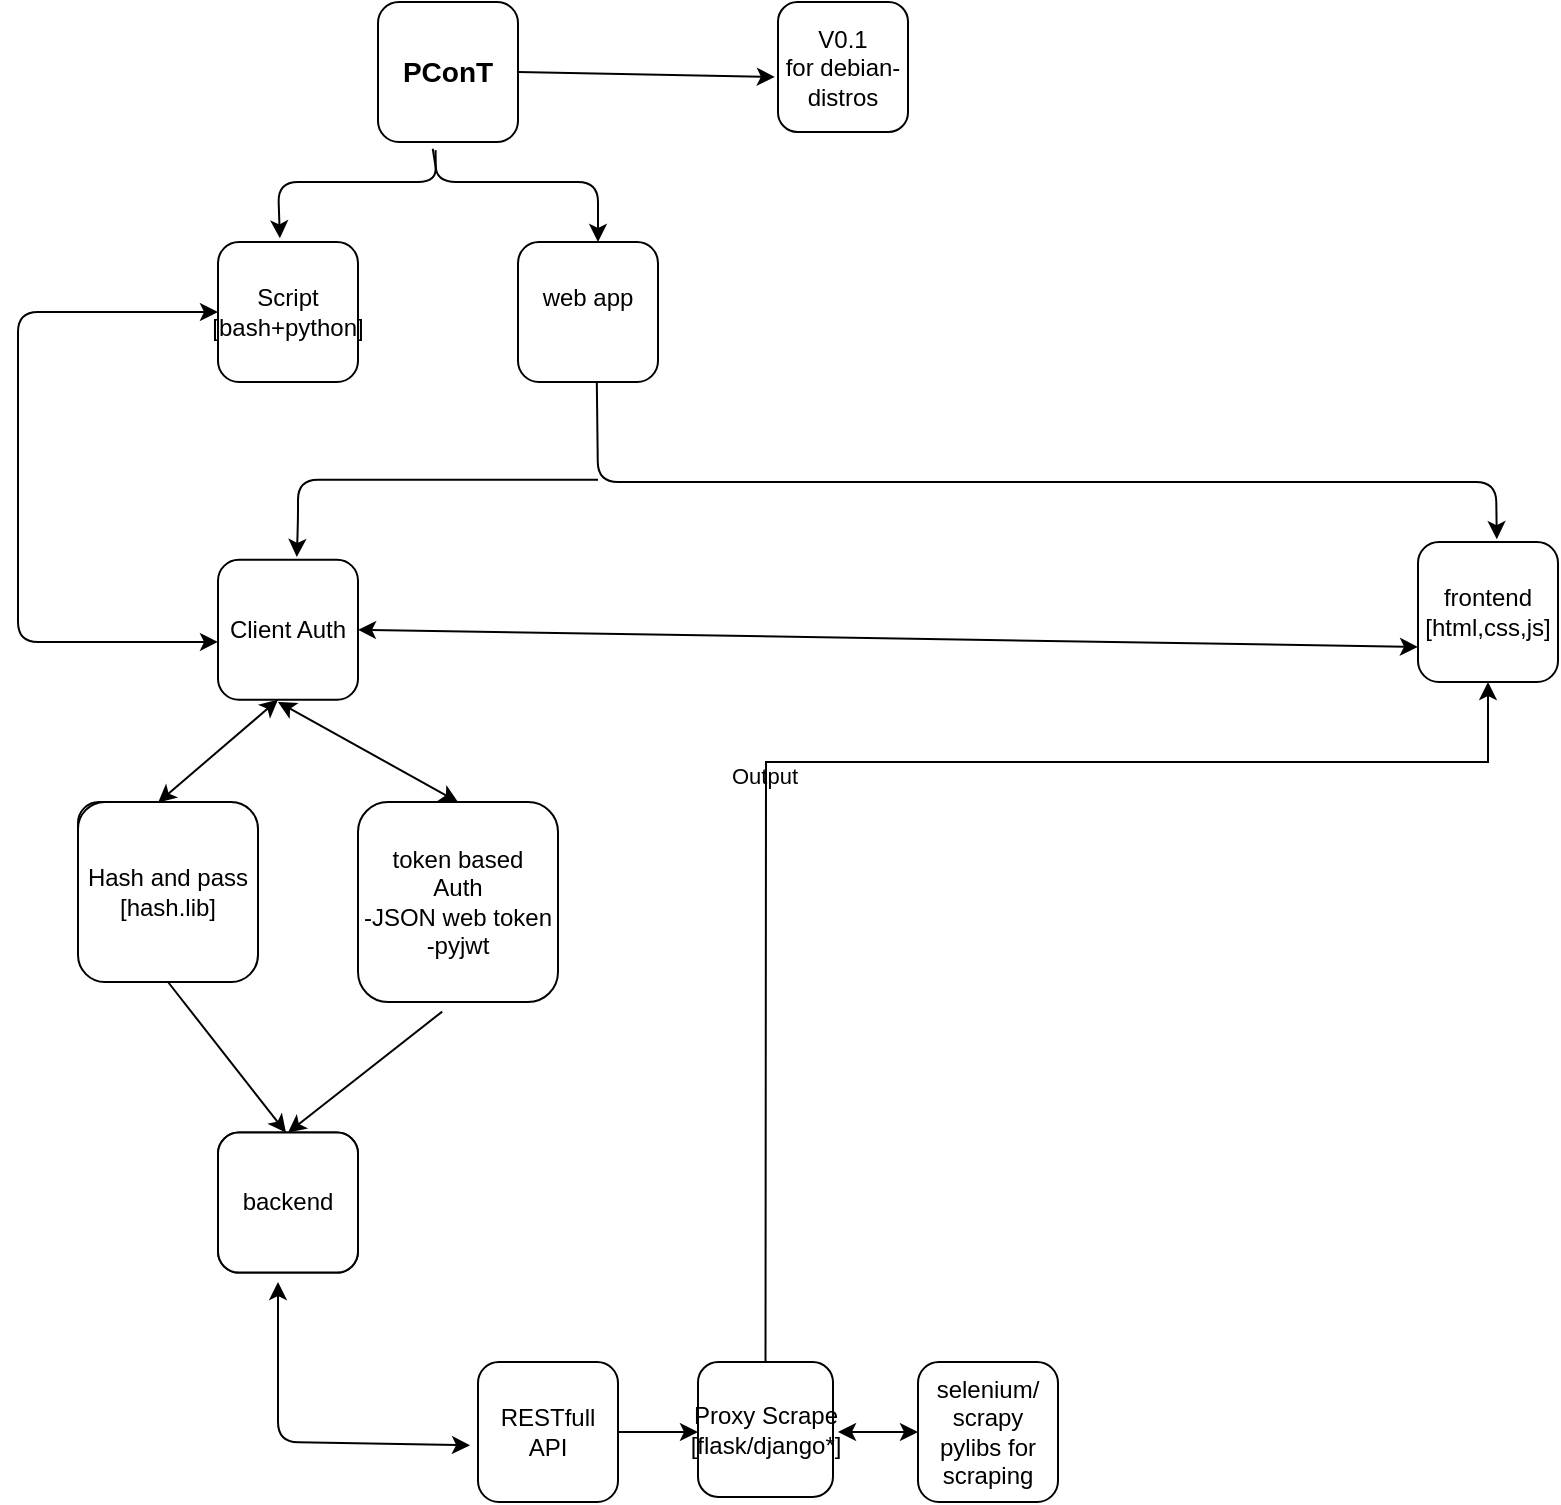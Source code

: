<mxfile version="24.3.1" type="github">
  <diagram name="Page-1" id="XZk4y257_CPvYdPWEkeV">
    <mxGraphModel dx="2600" dy="1008" grid="1" gridSize="10" guides="1" tooltips="1" connect="1" arrows="1" fold="1" page="1" pageScale="1" pageWidth="850" pageHeight="1100" math="0" shadow="0">
      <root>
        <mxCell id="0" />
        <mxCell id="1" parent="0" />
        <mxCell id="lrqvdLVCCD_kgyAXPWSx-1" value="&lt;font style=&quot;font-size: 14px;&quot;&gt;&lt;b&gt;PConT&lt;/b&gt;&lt;br&gt;&lt;/font&gt;" style="whiteSpace=wrap;html=1;aspect=fixed;rounded=1;labelBackgroundColor=none;" parent="1" vertex="1">
          <mxGeometry x="-200" y="220" width="70" height="70" as="geometry" />
        </mxCell>
        <mxCell id="lrqvdLVCCD_kgyAXPWSx-3" value="" style="endArrow=classic;html=1;rounded=1;entryX=0.442;entryY=-0.026;entryDx=0;entryDy=0;entryPerimeter=0;labelBackgroundColor=none;fontColor=default;exitX=0.391;exitY=1.048;exitDx=0;exitDy=0;exitPerimeter=0;" parent="1" target="lrqvdLVCCD_kgyAXPWSx-4" edge="1" source="lrqvdLVCCD_kgyAXPWSx-1">
          <mxGeometry width="50" height="50" relative="1" as="geometry">
            <mxPoint x="-170" y="310" as="sourcePoint" />
            <mxPoint x="-245.29" y="370" as="targetPoint" />
            <Array as="points">
              <mxPoint x="-170" y="310" />
              <mxPoint x="-210" y="310" />
              <mxPoint x="-250" y="310" />
            </Array>
          </mxGeometry>
        </mxCell>
        <mxCell id="lrqvdLVCCD_kgyAXPWSx-4" value="&lt;div&gt;Script&lt;/div&gt;&lt;div&gt;[bash+python]&lt;br&gt;&lt;/div&gt;" style="whiteSpace=wrap;html=1;aspect=fixed;rounded=1;labelBackgroundColor=none;" parent="1" vertex="1">
          <mxGeometry x="-280" y="340" width="70" height="70" as="geometry" />
        </mxCell>
        <mxCell id="lrqvdLVCCD_kgyAXPWSx-6" value="" style="endArrow=classic;html=1;rounded=1;exitX=0.411;exitY=1.058;exitDx=0;exitDy=0;exitPerimeter=0;labelBackgroundColor=none;fontColor=default;" parent="1" source="lrqvdLVCCD_kgyAXPWSx-1" edge="1">
          <mxGeometry width="50" height="50" relative="1" as="geometry">
            <mxPoint x="-245" y="300" as="sourcePoint" />
            <mxPoint x="-90" y="340" as="targetPoint" />
            <Array as="points">
              <mxPoint x="-171" y="310" />
              <mxPoint x="-90" y="310" />
            </Array>
          </mxGeometry>
        </mxCell>
        <mxCell id="lrqvdLVCCD_kgyAXPWSx-7" value="&lt;div&gt;web app&lt;/div&gt;&lt;div&gt;&lt;br&gt;&lt;/div&gt;" style="whiteSpace=wrap;html=1;aspect=fixed;rounded=1;labelBackgroundColor=none;" parent="1" vertex="1">
          <mxGeometry x="-130" y="340" width="70" height="70" as="geometry" />
        </mxCell>
        <mxCell id="lrqvdLVCCD_kgyAXPWSx-8" value="" style="endArrow=classic;html=1;rounded=1;entryX=0.563;entryY=-0.02;entryDx=0;entryDy=0;entryPerimeter=0;exitX=0.563;exitY=1;exitDx=0;exitDy=0;exitPerimeter=0;labelBackgroundColor=none;fontColor=default;" parent="1" source="lrqvdLVCCD_kgyAXPWSx-7" target="lrqvdLVCCD_kgyAXPWSx-9" edge="1">
          <mxGeometry width="50" height="50" relative="1" as="geometry">
            <mxPoint x="-91" y="420" as="sourcePoint" />
            <mxPoint x="-90" y="498.88" as="targetPoint" />
            <Array as="points">
              <mxPoint x="-90" y="460" />
              <mxPoint x="359" y="460" />
            </Array>
          </mxGeometry>
        </mxCell>
        <mxCell id="lrqvdLVCCD_kgyAXPWSx-9" value="&lt;div&gt;frontend&lt;/div&gt;&lt;div&gt;[html,css,js]&lt;br&gt;&lt;/div&gt;" style="whiteSpace=wrap;html=1;aspect=fixed;rounded=1;labelBackgroundColor=none;" parent="1" vertex="1">
          <mxGeometry x="320" y="490" width="70" height="70" as="geometry" />
        </mxCell>
        <mxCell id="lrqvdLVCCD_kgyAXPWSx-13" value="" style="endArrow=classic;html=1;rounded=1;entryX=0.563;entryY=-0.02;entryDx=0;entryDy=0;entryPerimeter=0;labelBackgroundColor=none;fontColor=default;" parent="1" target="lrqvdLVCCD_kgyAXPWSx-14" edge="1">
          <mxGeometry width="50" height="50" relative="1" as="geometry">
            <mxPoint x="-90" y="458.88" as="sourcePoint" />
            <mxPoint x="-240" y="498.88" as="targetPoint" />
            <Array as="points">
              <mxPoint x="-240" y="458.88" />
              <mxPoint x="-240" y="478.88" />
            </Array>
          </mxGeometry>
        </mxCell>
        <mxCell id="lrqvdLVCCD_kgyAXPWSx-14" value="&lt;div&gt;&lt;br&gt;&lt;/div&gt;&lt;div&gt;Client Auth&lt;br&gt;&lt;br&gt;&lt;/div&gt;" style="whiteSpace=wrap;html=1;aspect=fixed;rounded=1;labelBackgroundColor=none;" parent="1" vertex="1">
          <mxGeometry x="-280" y="498.88" width="70" height="70" as="geometry" />
        </mxCell>
        <mxCell id="lrqvdLVCCD_kgyAXPWSx-15" value="" style="endArrow=classic;startArrow=classic;html=1;rounded=1;entryX=1;entryY=0.5;entryDx=0;entryDy=0;exitX=0;exitY=0.75;exitDx=0;exitDy=0;labelBackgroundColor=none;fontColor=default;" parent="1" target="lrqvdLVCCD_kgyAXPWSx-14" edge="1" source="lrqvdLVCCD_kgyAXPWSx-9">
          <mxGeometry width="50" height="50" relative="1" as="geometry">
            <mxPoint x="-130" y="533.87" as="sourcePoint" />
            <mxPoint x="-390" y="528.88" as="targetPoint" />
          </mxGeometry>
        </mxCell>
        <mxCell id="lrqvdLVCCD_kgyAXPWSx-19" value="" style="endArrow=classic;startArrow=classic;html=1;rounded=1;entryX=0;entryY=0.5;entryDx=0;entryDy=0;exitX=0;exitY=0.587;exitDx=0;exitDy=0;exitPerimeter=0;labelBackgroundColor=none;fontColor=default;" parent="1" source="lrqvdLVCCD_kgyAXPWSx-14" target="lrqvdLVCCD_kgyAXPWSx-4" edge="1">
          <mxGeometry width="50" height="50" relative="1" as="geometry">
            <mxPoint x="-410" y="370" as="sourcePoint" />
            <mxPoint x="-70" y="460" as="targetPoint" />
            <Array as="points">
              <mxPoint x="-380" y="540" />
              <mxPoint x="-380" y="460" />
              <mxPoint x="-380" y="375" />
            </Array>
          </mxGeometry>
        </mxCell>
        <mxCell id="lrqvdLVCCD_kgyAXPWSx-21" value="" style="endArrow=classic;html=1;rounded=1;exitX=0.5;exitY=1;exitDx=0;exitDy=0;labelBackgroundColor=none;fontColor=default;" parent="1" source="l6isEbVxny_hH4SEJy2Z-2" edge="1">
          <mxGeometry width="50" height="50" relative="1" as="geometry">
            <mxPoint x="-245.7" y="700.0" as="sourcePoint" />
            <mxPoint x="-246" y="785.31" as="targetPoint" />
          </mxGeometry>
        </mxCell>
        <mxCell id="lrqvdLVCCD_kgyAXPWSx-22" value="backend" style="whiteSpace=wrap;html=1;aspect=fixed;rounded=1;labelBackgroundColor=none;" parent="1" vertex="1">
          <mxGeometry x="-280" y="785.31" width="70" height="70" as="geometry" />
        </mxCell>
        <mxCell id="l6isEbVxny_hH4SEJy2Z-1" value="backend" style="whiteSpace=wrap;html=1;aspect=fixed;rounded=1;labelBackgroundColor=none;" vertex="1" parent="1">
          <mxGeometry x="-350" y="620" width="70" height="70" as="geometry" />
        </mxCell>
        <mxCell id="l6isEbVxny_hH4SEJy2Z-2" value="&lt;div&gt;Hash and pass&lt;br&gt;[hash.lib]&lt;br&gt;&lt;/div&gt;" style="whiteSpace=wrap;html=1;aspect=fixed;rounded=1;labelBackgroundColor=none;" vertex="1" parent="1">
          <mxGeometry x="-350" y="620" width="90" height="90" as="geometry" />
        </mxCell>
        <mxCell id="l6isEbVxny_hH4SEJy2Z-3" value="backend" style="whiteSpace=wrap;html=1;aspect=fixed;rounded=1;labelBackgroundColor=none;" vertex="1" parent="1">
          <mxGeometry x="-280" y="785.31" width="70" height="70" as="geometry" />
        </mxCell>
        <mxCell id="l6isEbVxny_hH4SEJy2Z-4" value="&lt;div&gt;token based &lt;br&gt;&lt;/div&gt;&lt;div&gt;Auth&lt;br&gt;-JSON web token&lt;/div&gt;&lt;div&gt;-pyjwt&lt;br&gt;&lt;/div&gt;" style="whiteSpace=wrap;html=1;aspect=fixed;rounded=1;labelBackgroundColor=none;" vertex="1" parent="1">
          <mxGeometry x="-210" y="620" width="100" height="100" as="geometry" />
        </mxCell>
        <mxCell id="l6isEbVxny_hH4SEJy2Z-6" value="" style="endArrow=classic;html=1;rounded=1;exitX=0.421;exitY=1.048;exitDx=0;exitDy=0;exitPerimeter=0;entryX=0.5;entryY=0;entryDx=0;entryDy=0;labelBackgroundColor=none;fontColor=default;" edge="1" parent="1" source="l6isEbVxny_hH4SEJy2Z-4" target="l6isEbVxny_hH4SEJy2Z-3">
          <mxGeometry width="50" height="50" relative="1" as="geometry">
            <mxPoint x="-180" y="700" as="sourcePoint" />
            <mxPoint x="-250" y="780" as="targetPoint" />
          </mxGeometry>
        </mxCell>
        <mxCell id="l6isEbVxny_hH4SEJy2Z-8" value="" style="endArrow=classic;startArrow=classic;html=1;rounded=1;exitX=0.5;exitY=0;exitDx=0;exitDy=0;labelBackgroundColor=none;fontColor=default;" edge="1" parent="1" source="l6isEbVxny_hH4SEJy2Z-4">
          <mxGeometry width="50" height="50" relative="1" as="geometry">
            <mxPoint x="-120" y="740" as="sourcePoint" />
            <mxPoint x="-250" y="570" as="targetPoint" />
          </mxGeometry>
        </mxCell>
        <mxCell id="l6isEbVxny_hH4SEJy2Z-9" value="" style="endArrow=classic;startArrow=classic;html=1;rounded=1;exitX=0.445;exitY=0.003;exitDx=0;exitDy=0;exitPerimeter=0;labelBackgroundColor=none;fontColor=default;" edge="1" parent="1" source="l6isEbVxny_hH4SEJy2Z-2">
          <mxGeometry width="50" height="50" relative="1" as="geometry">
            <mxPoint x="-300" y="618.88" as="sourcePoint" />
            <mxPoint x="-250" y="568.88" as="targetPoint" />
          </mxGeometry>
        </mxCell>
        <mxCell id="l6isEbVxny_hH4SEJy2Z-10" value="" style="endArrow=classic;html=1;rounded=1;exitX=1;exitY=0.5;exitDx=0;exitDy=0;entryX=-0.024;entryY=0.577;entryDx=0;entryDy=0;entryPerimeter=0;labelBackgroundColor=none;fontColor=default;" edge="1" parent="1" source="lrqvdLVCCD_kgyAXPWSx-1" target="l6isEbVxny_hH4SEJy2Z-11">
          <mxGeometry width="50" height="50" relative="1" as="geometry">
            <mxPoint x="-120" y="440" as="sourcePoint" />
            <mxPoint x="40" y="260" as="targetPoint" />
          </mxGeometry>
        </mxCell>
        <mxCell id="l6isEbVxny_hH4SEJy2Z-11" value="&lt;div&gt;V0.1&lt;/div&gt;&lt;div&gt;for debian-distros&lt;br&gt;&lt;/div&gt;" style="whiteSpace=wrap;html=1;aspect=fixed;rounded=1;labelBackgroundColor=none;" vertex="1" parent="1">
          <mxGeometry y="220" width="65" height="65" as="geometry" />
        </mxCell>
        <mxCell id="l6isEbVxny_hH4SEJy2Z-14" value="" style="endArrow=classic;startArrow=classic;html=1;rounded=1;entryX=-0.057;entryY=0.595;entryDx=0;entryDy=0;entryPerimeter=0;labelBackgroundColor=none;fontColor=default;" edge="1" parent="1" target="l6isEbVxny_hH4SEJy2Z-15">
          <mxGeometry width="50" height="50" relative="1" as="geometry">
            <mxPoint x="-250" y="860" as="sourcePoint" />
            <mxPoint x="-50" y="940" as="targetPoint" />
            <Array as="points">
              <mxPoint x="-250" y="940" />
            </Array>
          </mxGeometry>
        </mxCell>
        <mxCell id="l6isEbVxny_hH4SEJy2Z-15" value="RESTfull API" style="whiteSpace=wrap;html=1;aspect=fixed;rounded=1;labelBackgroundColor=none;" vertex="1" parent="1">
          <mxGeometry x="-150" y="900" width="70" height="70" as="geometry" />
        </mxCell>
        <mxCell id="l6isEbVxny_hH4SEJy2Z-16" value="" style="endArrow=classic;html=1;rounded=1;exitX=1;exitY=0.5;exitDx=0;exitDy=0;labelBackgroundColor=none;fontColor=default;" edge="1" parent="1" source="l6isEbVxny_hH4SEJy2Z-15">
          <mxGeometry width="50" height="50" relative="1" as="geometry">
            <mxPoint x="-20" y="890" as="sourcePoint" />
            <mxPoint x="-40" y="935" as="targetPoint" />
          </mxGeometry>
        </mxCell>
        <mxCell id="l6isEbVxny_hH4SEJy2Z-19" value="&lt;div&gt;selenium/&lt;/div&gt;&lt;div&gt;scrapy&lt;/div&gt;&lt;div&gt;pylibs for scraping&lt;br&gt;&lt;/div&gt;" style="whiteSpace=wrap;html=1;aspect=fixed;rounded=1;labelBackgroundColor=none;" vertex="1" parent="1">
          <mxGeometry x="70" y="900" width="70" height="70" as="geometry" />
        </mxCell>
        <mxCell id="l6isEbVxny_hH4SEJy2Z-21" value="Proxy Scrape&lt;br&gt;[flask/django*]" style="whiteSpace=wrap;html=1;aspect=fixed;rounded=1;align=center;verticalAlign=middle;fontFamily=Helvetica;fontSize=12;labelBackgroundColor=none;" vertex="1" parent="1">
          <mxGeometry x="-40" y="900" width="67.5" height="67.5" as="geometry" />
        </mxCell>
        <mxCell id="l6isEbVxny_hH4SEJy2Z-23" value="" style="endArrow=classic;startArrow=classic;html=1;rounded=0;entryX=0;entryY=0.5;entryDx=0;entryDy=0;labelBackgroundColor=none;fontColor=default;" edge="1" parent="1" target="l6isEbVxny_hH4SEJy2Z-19">
          <mxGeometry width="50" height="50" relative="1" as="geometry">
            <mxPoint x="30" y="935" as="sourcePoint" />
            <mxPoint x="80" y="890" as="targetPoint" />
          </mxGeometry>
        </mxCell>
        <mxCell id="l6isEbVxny_hH4SEJy2Z-24" value="" style="endArrow=classic;html=1;rounded=0;exitX=0.5;exitY=0;exitDx=0;exitDy=0;entryX=0.5;entryY=1;entryDx=0;entryDy=0;labelBackgroundColor=none;fontColor=default;" edge="1" parent="1" source="l6isEbVxny_hH4SEJy2Z-21" target="lrqvdLVCCD_kgyAXPWSx-9">
          <mxGeometry width="50" height="50" relative="1" as="geometry">
            <mxPoint x="-120" y="1040" as="sourcePoint" />
            <mxPoint y="750" as="targetPoint" />
            <Array as="points">
              <mxPoint x="-6" y="600" />
              <mxPoint x="180" y="600" />
              <mxPoint x="355" y="600" />
            </Array>
          </mxGeometry>
        </mxCell>
        <mxCell id="l6isEbVxny_hH4SEJy2Z-25" value="Output" style="edgeLabel;html=1;align=center;verticalAlign=middle;resizable=0;points=[];labelBackgroundColor=none;" vertex="1" connectable="0" parent="l6isEbVxny_hH4SEJy2Z-24">
          <mxGeometry x="-0.164" y="1" relative="1" as="geometry">
            <mxPoint as="offset" />
          </mxGeometry>
        </mxCell>
      </root>
    </mxGraphModel>
  </diagram>
</mxfile>
